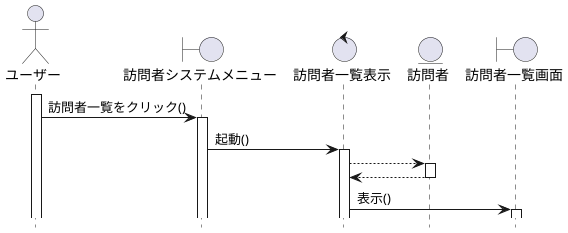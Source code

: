 @startuml

hide footbox

actor ユーザー as user
boundary 訪問者システムメニュー as menu
control 訪問者一覧表示 as disp_info
entity 訪問者 as visitor
boundary 訪問者一覧画面 as gamen


activate user
user -> menu:訪問者一覧をクリック()

activate menu

menu -> disp_info:起動()
activate disp_info

disp_info --> visitor
activate visitor

visitor --> disp_info
deactivate visitor

disp_info -> gamen:表示()
activate gamen 
@enduml